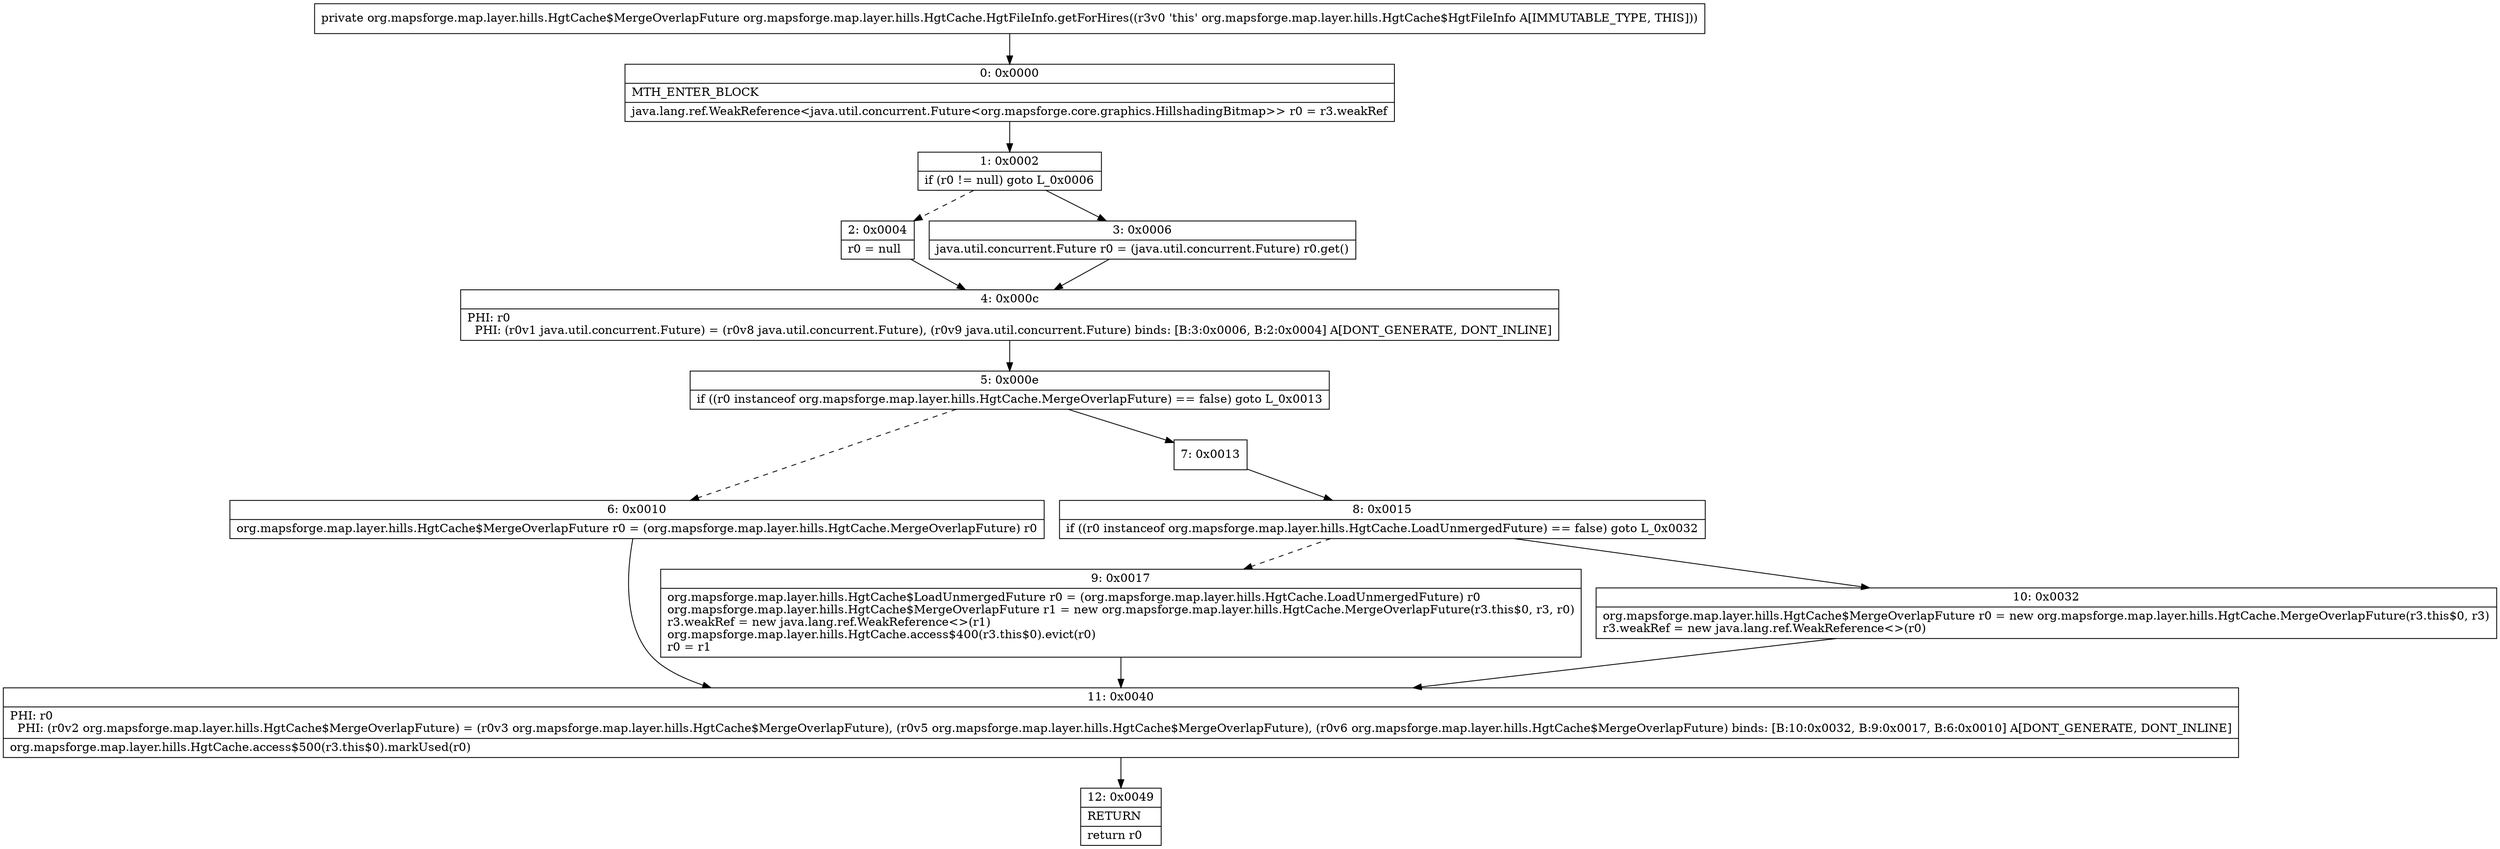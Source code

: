 digraph "CFG fororg.mapsforge.map.layer.hills.HgtCache.HgtFileInfo.getForHires()Lorg\/mapsforge\/map\/layer\/hills\/HgtCache$MergeOverlapFuture;" {
Node_0 [shape=record,label="{0\:\ 0x0000|MTH_ENTER_BLOCK\l|java.lang.ref.WeakReference\<java.util.concurrent.Future\<org.mapsforge.core.graphics.HillshadingBitmap\>\> r0 = r3.weakRef\l}"];
Node_1 [shape=record,label="{1\:\ 0x0002|if (r0 != null) goto L_0x0006\l}"];
Node_2 [shape=record,label="{2\:\ 0x0004|r0 = null\l}"];
Node_3 [shape=record,label="{3\:\ 0x0006|java.util.concurrent.Future r0 = (java.util.concurrent.Future) r0.get()\l}"];
Node_4 [shape=record,label="{4\:\ 0x000c|PHI: r0 \l  PHI: (r0v1 java.util.concurrent.Future) = (r0v8 java.util.concurrent.Future), (r0v9 java.util.concurrent.Future) binds: [B:3:0x0006, B:2:0x0004] A[DONT_GENERATE, DONT_INLINE]\l}"];
Node_5 [shape=record,label="{5\:\ 0x000e|if ((r0 instanceof org.mapsforge.map.layer.hills.HgtCache.MergeOverlapFuture) == false) goto L_0x0013\l}"];
Node_6 [shape=record,label="{6\:\ 0x0010|org.mapsforge.map.layer.hills.HgtCache$MergeOverlapFuture r0 = (org.mapsforge.map.layer.hills.HgtCache.MergeOverlapFuture) r0\l}"];
Node_7 [shape=record,label="{7\:\ 0x0013}"];
Node_8 [shape=record,label="{8\:\ 0x0015|if ((r0 instanceof org.mapsforge.map.layer.hills.HgtCache.LoadUnmergedFuture) == false) goto L_0x0032\l}"];
Node_9 [shape=record,label="{9\:\ 0x0017|org.mapsforge.map.layer.hills.HgtCache$LoadUnmergedFuture r0 = (org.mapsforge.map.layer.hills.HgtCache.LoadUnmergedFuture) r0\lorg.mapsforge.map.layer.hills.HgtCache$MergeOverlapFuture r1 = new org.mapsforge.map.layer.hills.HgtCache.MergeOverlapFuture(r3.this$0, r3, r0)\lr3.weakRef = new java.lang.ref.WeakReference\<\>(r1)\lorg.mapsforge.map.layer.hills.HgtCache.access$400(r3.this$0).evict(r0)\lr0 = r1\l}"];
Node_10 [shape=record,label="{10\:\ 0x0032|org.mapsforge.map.layer.hills.HgtCache$MergeOverlapFuture r0 = new org.mapsforge.map.layer.hills.HgtCache.MergeOverlapFuture(r3.this$0, r3)\lr3.weakRef = new java.lang.ref.WeakReference\<\>(r0)\l}"];
Node_11 [shape=record,label="{11\:\ 0x0040|PHI: r0 \l  PHI: (r0v2 org.mapsforge.map.layer.hills.HgtCache$MergeOverlapFuture) = (r0v3 org.mapsforge.map.layer.hills.HgtCache$MergeOverlapFuture), (r0v5 org.mapsforge.map.layer.hills.HgtCache$MergeOverlapFuture), (r0v6 org.mapsforge.map.layer.hills.HgtCache$MergeOverlapFuture) binds: [B:10:0x0032, B:9:0x0017, B:6:0x0010] A[DONT_GENERATE, DONT_INLINE]\l|org.mapsforge.map.layer.hills.HgtCache.access$500(r3.this$0).markUsed(r0)\l}"];
Node_12 [shape=record,label="{12\:\ 0x0049|RETURN\l|return r0\l}"];
MethodNode[shape=record,label="{private org.mapsforge.map.layer.hills.HgtCache$MergeOverlapFuture org.mapsforge.map.layer.hills.HgtCache.HgtFileInfo.getForHires((r3v0 'this' org.mapsforge.map.layer.hills.HgtCache$HgtFileInfo A[IMMUTABLE_TYPE, THIS])) }"];
MethodNode -> Node_0;
Node_0 -> Node_1;
Node_1 -> Node_2[style=dashed];
Node_1 -> Node_3;
Node_2 -> Node_4;
Node_3 -> Node_4;
Node_4 -> Node_5;
Node_5 -> Node_6[style=dashed];
Node_5 -> Node_7;
Node_6 -> Node_11;
Node_7 -> Node_8;
Node_8 -> Node_9[style=dashed];
Node_8 -> Node_10;
Node_9 -> Node_11;
Node_10 -> Node_11;
Node_11 -> Node_12;
}

